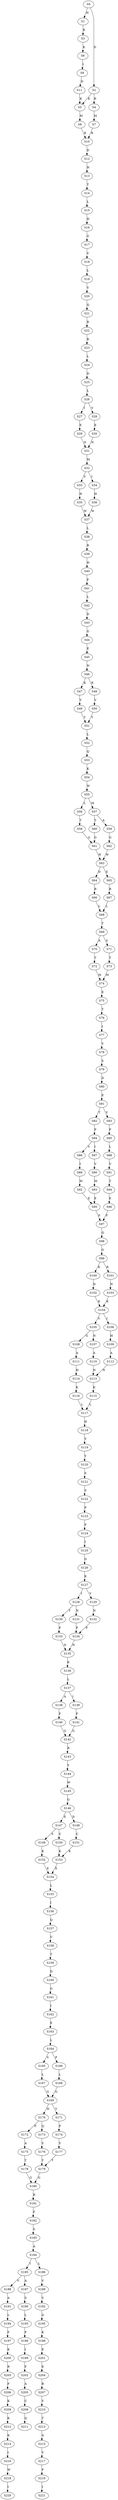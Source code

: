 strict digraph  {
	S0 -> S1 [ label = H ];
	S0 -> S2 [ label = D ];
	S1 -> S3 [ label = R ];
	S2 -> S4 [ label = R ];
	S2 -> S5 [ label = K ];
	S3 -> S6 [ label = K ];
	S4 -> S7 [ label = M ];
	S5 -> S8 [ label = M ];
	S6 -> S9 [ label = I ];
	S7 -> S10 [ label = R ];
	S8 -> S10 [ label = R ];
	S9 -> S11 [ label = D ];
	S10 -> S12 [ label = D ];
	S11 -> S5 [ label = K ];
	S12 -> S13 [ label = H ];
	S13 -> S14 [ label = T ];
	S14 -> S15 [ label = L ];
	S15 -> S16 [ label = H ];
	S16 -> S17 [ label = G ];
	S17 -> S18 [ label = V ];
	S18 -> S19 [ label = L ];
	S19 -> S20 [ label = V ];
	S20 -> S21 [ label = Q ];
	S21 -> S22 [ label = R ];
	S22 -> S23 [ label = R ];
	S23 -> S24 [ label = L ];
	S24 -> S25 [ label = D ];
	S25 -> S26 [ label = L ];
	S26 -> S27 [ label = I ];
	S26 -> S28 [ label = V ];
	S27 -> S29 [ label = E ];
	S28 -> S30 [ label = E ];
	S29 -> S31 [ label = N ];
	S30 -> S31 [ label = N ];
	S31 -> S32 [ label = M ];
	S32 -> S33 [ label = V ];
	S32 -> S34 [ label = I ];
	S33 -> S35 [ label = H ];
	S34 -> S36 [ label = H ];
	S35 -> S37 [ label = W ];
	S36 -> S37 [ label = W ];
	S37 -> S38 [ label = L ];
	S38 -> S39 [ label = R ];
	S39 -> S40 [ label = H ];
	S40 -> S41 [ label = F ];
	S41 -> S42 [ label = L ];
	S42 -> S43 [ label = D ];
	S43 -> S44 [ label = G ];
	S44 -> S45 [ label = E ];
	S45 -> S46 [ label = N ];
	S46 -> S47 [ label = K ];
	S46 -> S48 [ label = R ];
	S47 -> S49 [ label = V ];
	S48 -> S50 [ label = V ];
	S49 -> S51 [ label = Y ];
	S50 -> S51 [ label = Y ];
	S51 -> S52 [ label = L ];
	S52 -> S53 [ label = Q ];
	S53 -> S54 [ label = K ];
	S54 -> S55 [ label = W ];
	S55 -> S56 [ label = L ];
	S55 -> S57 [ label = M ];
	S56 -> S58 [ label = T ];
	S57 -> S59 [ label = A ];
	S57 -> S60 [ label = T ];
	S58 -> S61 [ label = G ];
	S59 -> S62 [ label = G ];
	S60 -> S61 [ label = G ];
	S61 -> S63 [ label = W ];
	S62 -> S63 [ label = W ];
	S63 -> S64 [ label = D ];
	S63 -> S65 [ label = E ];
	S64 -> S66 [ label = R ];
	S65 -> S67 [ label = R ];
	S66 -> S68 [ label = L ];
	S67 -> S68 [ label = L ];
	S68 -> S69 [ label = T ];
	S69 -> S70 [ label = A ];
	S69 -> S71 [ label = S ];
	S70 -> S72 [ label = T ];
	S71 -> S73 [ label = T ];
	S72 -> S74 [ label = M ];
	S73 -> S74 [ label = M ];
	S74 -> S75 [ label = E ];
	S75 -> S76 [ label = T ];
	S76 -> S77 [ label = I ];
	S77 -> S78 [ label = V ];
	S78 -> S79 [ label = S ];
	S79 -> S80 [ label = D ];
	S80 -> S81 [ label = E ];
	S81 -> S82 [ label = T ];
	S81 -> S83 [ label = V ];
	S82 -> S84 [ label = P ];
	S83 -> S85 [ label = P ];
	S84 -> S86 [ label = V ];
	S84 -> S87 [ label = I ];
	S85 -> S88 [ label = L ];
	S86 -> S89 [ label = I ];
	S87 -> S90 [ label = V ];
	S88 -> S91 [ label = V ];
	S89 -> S92 [ label = M ];
	S90 -> S93 [ label = M ];
	S91 -> S94 [ label = T ];
	S92 -> S95 [ label = E ];
	S93 -> S95 [ label = E ];
	S94 -> S96 [ label = E ];
	S95 -> S97 [ label = F ];
	S96 -> S97 [ label = F ];
	S97 -> S98 [ label = Q ];
	S98 -> S99 [ label = G ];
	S99 -> S100 [ label = K ];
	S99 -> S101 [ label = R ];
	S100 -> S102 [ label = N ];
	S101 -> S103 [ label = N ];
	S102 -> S104 [ label = K ];
	S103 -> S104 [ label = K ];
	S104 -> S105 [ label = V ];
	S104 -> S106 [ label = I ];
	S105 -> S107 [ label = N ];
	S105 -> S108 [ label = G ];
	S106 -> S109 [ label = H ];
	S107 -> S110 [ label = A ];
	S108 -> S111 [ label = A ];
	S109 -> S112 [ label = A ];
	S110 -> S113 [ label = N ];
	S111 -> S114 [ label = H ];
	S112 -> S113 [ label = N ];
	S113 -> S115 [ label = K ];
	S114 -> S116 [ label = K ];
	S115 -> S117 [ label = L ];
	S116 -> S117 [ label = L ];
	S117 -> S118 [ label = H ];
	S118 -> S119 [ label = V ];
	S119 -> S120 [ label = Y ];
	S120 -> S121 [ label = S ];
	S121 -> S122 [ label = S ];
	S122 -> S123 [ label = P ];
	S123 -> S124 [ label = F ];
	S124 -> S125 [ label = I ];
	S125 -> S126 [ label = G ];
	S126 -> S127 [ label = K ];
	S127 -> S128 [ label = I ];
	S127 -> S129 [ label = V ];
	S128 -> S130 [ label = T ];
	S128 -> S131 [ label = N ];
	S129 -> S132 [ label = N ];
	S130 -> S133 [ label = P ];
	S131 -> S134 [ label = P ];
	S132 -> S134 [ label = P ];
	S133 -> S135 [ label = N ];
	S134 -> S135 [ label = N ];
	S135 -> S136 [ label = K ];
	S136 -> S137 [ label = L ];
	S137 -> S138 [ label = A ];
	S137 -> S139 [ label = I ];
	S138 -> S140 [ label = F ];
	S139 -> S141 [ label = F ];
	S140 -> S142 [ label = G ];
	S141 -> S142 [ label = G ];
	S142 -> S143 [ label = R ];
	S143 -> S144 [ label = Y ];
	S144 -> S145 [ label = W ];
	S145 -> S146 [ label = G ];
	S146 -> S147 [ label = E ];
	S146 -> S148 [ label = D ];
	S147 -> S149 [ label = S ];
	S147 -> S150 [ label = C ];
	S148 -> S151 [ label = C ];
	S149 -> S152 [ label = K ];
	S150 -> S153 [ label = K ];
	S151 -> S153 [ label = K ];
	S152 -> S154 [ label = E ];
	S153 -> S154 [ label = E ];
	S154 -> S155 [ label = L ];
	S155 -> S156 [ label = I ];
	S156 -> S157 [ label = Q ];
	S157 -> S158 [ label = V ];
	S158 -> S159 [ label = T ];
	S159 -> S160 [ label = D ];
	S160 -> S161 [ label = G ];
	S161 -> S162 [ label = I ];
	S162 -> S163 [ label = E ];
	S163 -> S164 [ label = L ];
	S164 -> S165 [ label = S ];
	S164 -> S166 [ label = P ];
	S165 -> S167 [ label = L ];
	S166 -> S168 [ label = L ];
	S167 -> S169 [ label = G ];
	S168 -> S169 [ label = G ];
	S169 -> S170 [ label = H ];
	S169 -> S171 [ label = Y ];
	S170 -> S172 [ label = P ];
	S170 -> S173 [ label = Q ];
	S171 -> S174 [ label = P ];
	S172 -> S175 [ label = A ];
	S173 -> S176 [ label = V ];
	S174 -> S177 [ label = V ];
	S175 -> S178 [ label = T ];
	S176 -> S179 [ label = T ];
	S177 -> S179 [ label = T ];
	S178 -> S180 [ label = G ];
	S179 -> S180 [ label = G ];
	S180 -> S181 [ label = R ];
	S181 -> S182 [ label = F ];
	S182 -> S183 [ label = S ];
	S183 -> S184 [ label = A ];
	S184 -> S185 [ label = I ];
	S184 -> S186 [ label = L ];
	S185 -> S187 [ label = A ];
	S185 -> S188 [ label = V ];
	S186 -> S189 [ label = V ];
	S187 -> S190 [ label = S ];
	S188 -> S191 [ label = A ];
	S189 -> S192 [ label = V ];
	S190 -> S193 [ label = L ];
	S191 -> S194 [ label = L ];
	S192 -> S195 [ label = G ];
	S193 -> S196 [ label = F ];
	S194 -> S197 [ label = F ];
	S195 -> S198 [ label = K ];
	S196 -> S199 [ label = I ];
	S197 -> S200 [ label = K ];
	S198 -> S201 [ label = E ];
	S199 -> S202 [ label = F ];
	S200 -> S203 [ label = R ];
	S201 -> S204 [ label = E ];
	S202 -> S205 [ label = A ];
	S203 -> S206 [ label = F ];
	S204 -> S207 [ label = R ];
	S205 -> S208 [ label = C ];
	S206 -> S209 [ label = K ];
	S207 -> S210 [ label = V ];
	S208 -> S211 [ label = Q ];
	S209 -> S212 [ label = K ];
	S210 -> S213 [ label = T ];
	S212 -> S214 [ label = K ];
	S213 -> S215 [ label = G ];
	S214 -> S216 [ label = I ];
	S215 -> S217 [ label = V ];
	S216 -> S218 [ label = W ];
	S217 -> S219 [ label = F ];
	S218 -> S220 [ label = I ];
	S219 -> S221 [ label = I ];
}
